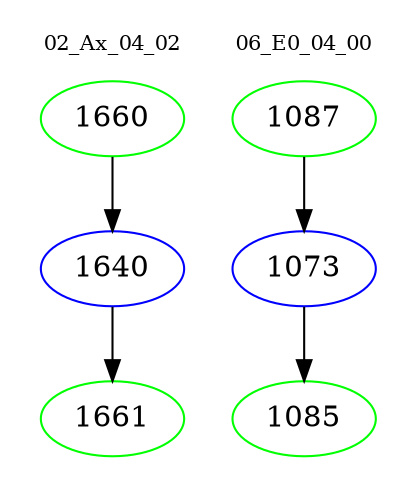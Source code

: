 digraph{
subgraph cluster_0 {
color = white
label = "02_Ax_04_02";
fontsize=10;
T0_1660 [label="1660", color="green"]
T0_1660 -> T0_1640 [color="black"]
T0_1640 [label="1640", color="blue"]
T0_1640 -> T0_1661 [color="black"]
T0_1661 [label="1661", color="green"]
}
subgraph cluster_1 {
color = white
label = "06_E0_04_00";
fontsize=10;
T1_1087 [label="1087", color="green"]
T1_1087 -> T1_1073 [color="black"]
T1_1073 [label="1073", color="blue"]
T1_1073 -> T1_1085 [color="black"]
T1_1085 [label="1085", color="green"]
}
}
